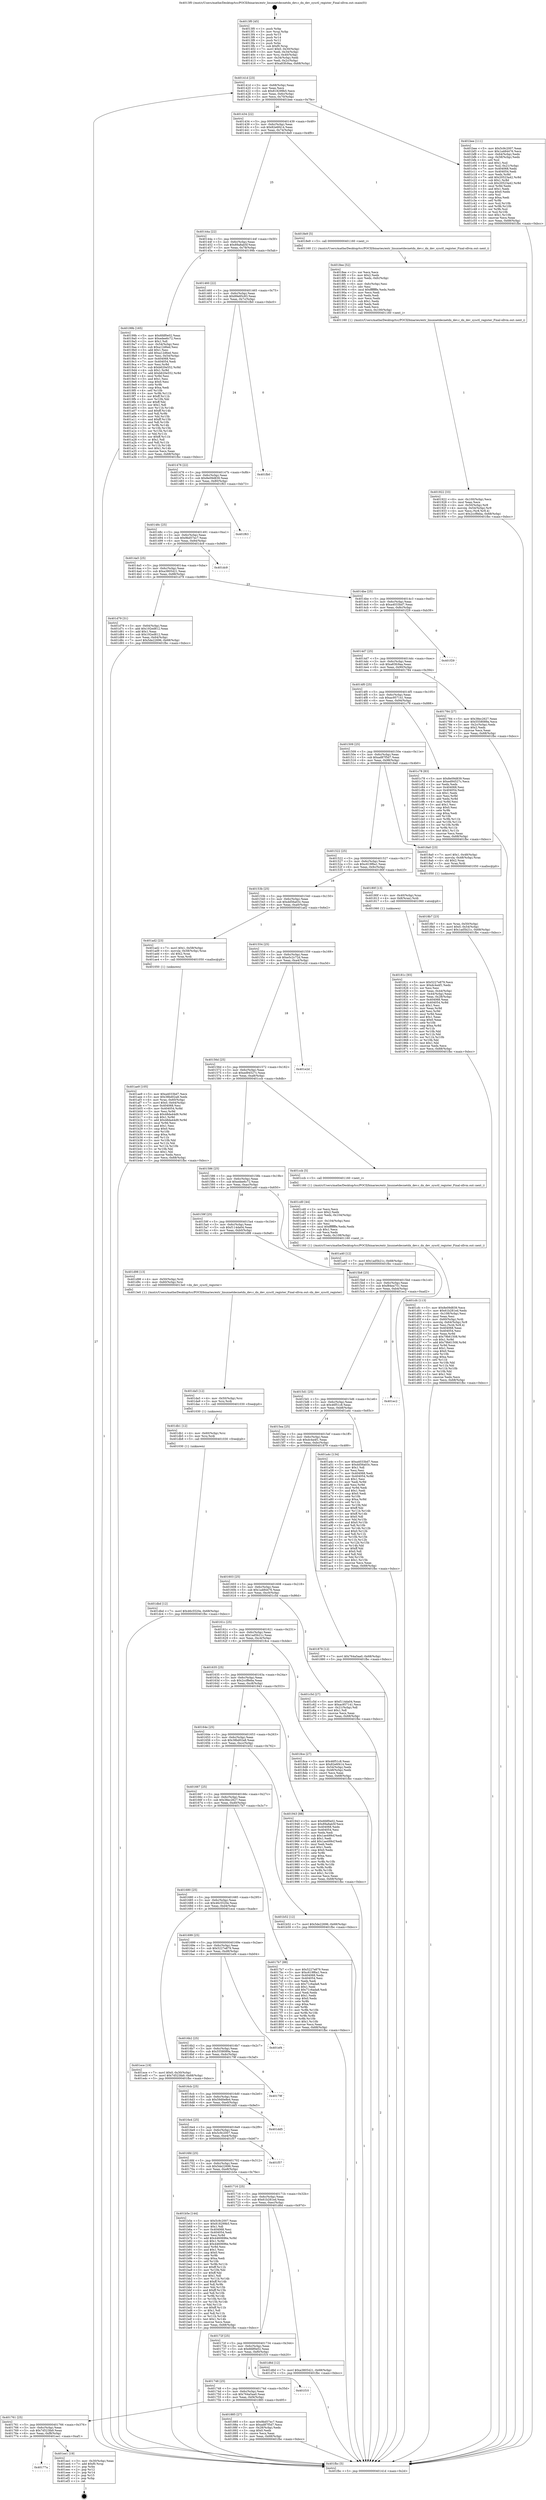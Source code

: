 digraph "0x4013f0" {
  label = "0x4013f0 (/mnt/c/Users/mathe/Desktop/tcc/POCII/binaries/extr_linuxnetdecnetdn_dev.c_dn_dev_sysctl_register_Final-ollvm.out::main(0))"
  labelloc = "t"
  node[shape=record]

  Entry [label="",width=0.3,height=0.3,shape=circle,fillcolor=black,style=filled]
  "0x40141d" [label="{
     0x40141d [23]\l
     | [instrs]\l
     &nbsp;&nbsp;0x40141d \<+3\>: mov -0x68(%rbp),%eax\l
     &nbsp;&nbsp;0x401420 \<+2\>: mov %eax,%ecx\l
     &nbsp;&nbsp;0x401422 \<+6\>: sub $0x818299b5,%ecx\l
     &nbsp;&nbsp;0x401428 \<+3\>: mov %eax,-0x6c(%rbp)\l
     &nbsp;&nbsp;0x40142b \<+3\>: mov %ecx,-0x70(%rbp)\l
     &nbsp;&nbsp;0x40142e \<+6\>: je 0000000000401bee \<main+0x7fe\>\l
  }"]
  "0x401bee" [label="{
     0x401bee [111]\l
     | [instrs]\l
     &nbsp;&nbsp;0x401bee \<+5\>: mov $0x5c9c2007,%eax\l
     &nbsp;&nbsp;0x401bf3 \<+5\>: mov $0x1a484476,%ecx\l
     &nbsp;&nbsp;0x401bf8 \<+3\>: mov -0x64(%rbp),%edx\l
     &nbsp;&nbsp;0x401bfb \<+3\>: cmp -0x58(%rbp),%edx\l
     &nbsp;&nbsp;0x401bfe \<+4\>: setl %sil\l
     &nbsp;&nbsp;0x401c02 \<+4\>: and $0x1,%sil\l
     &nbsp;&nbsp;0x401c06 \<+4\>: mov %sil,-0x21(%rbp)\l
     &nbsp;&nbsp;0x401c0a \<+7\>: mov 0x404068,%edx\l
     &nbsp;&nbsp;0x401c11 \<+7\>: mov 0x404054,%edi\l
     &nbsp;&nbsp;0x401c18 \<+3\>: mov %edx,%r8d\l
     &nbsp;&nbsp;0x401c1b \<+7\>: add $0x20523a42,%r8d\l
     &nbsp;&nbsp;0x401c22 \<+4\>: sub $0x1,%r8d\l
     &nbsp;&nbsp;0x401c26 \<+7\>: sub $0x20523a42,%r8d\l
     &nbsp;&nbsp;0x401c2d \<+4\>: imul %r8d,%edx\l
     &nbsp;&nbsp;0x401c31 \<+3\>: and $0x1,%edx\l
     &nbsp;&nbsp;0x401c34 \<+3\>: cmp $0x0,%edx\l
     &nbsp;&nbsp;0x401c37 \<+4\>: sete %sil\l
     &nbsp;&nbsp;0x401c3b \<+3\>: cmp $0xa,%edi\l
     &nbsp;&nbsp;0x401c3e \<+4\>: setl %r9b\l
     &nbsp;&nbsp;0x401c42 \<+3\>: mov %sil,%r10b\l
     &nbsp;&nbsp;0x401c45 \<+3\>: and %r9b,%r10b\l
     &nbsp;&nbsp;0x401c48 \<+3\>: xor %r9b,%sil\l
     &nbsp;&nbsp;0x401c4b \<+3\>: or %sil,%r10b\l
     &nbsp;&nbsp;0x401c4e \<+4\>: test $0x1,%r10b\l
     &nbsp;&nbsp;0x401c52 \<+3\>: cmovne %ecx,%eax\l
     &nbsp;&nbsp;0x401c55 \<+3\>: mov %eax,-0x68(%rbp)\l
     &nbsp;&nbsp;0x401c58 \<+5\>: jmp 0000000000401fbc \<main+0xbcc\>\l
  }"]
  "0x401434" [label="{
     0x401434 [22]\l
     | [instrs]\l
     &nbsp;&nbsp;0x401434 \<+5\>: jmp 0000000000401439 \<main+0x49\>\l
     &nbsp;&nbsp;0x401439 \<+3\>: mov -0x6c(%rbp),%eax\l
     &nbsp;&nbsp;0x40143c \<+5\>: sub $0x82e6f414,%eax\l
     &nbsp;&nbsp;0x401441 \<+3\>: mov %eax,-0x74(%rbp)\l
     &nbsp;&nbsp;0x401444 \<+6\>: je 00000000004018e9 \<main+0x4f9\>\l
  }"]
  Exit [label="",width=0.3,height=0.3,shape=circle,fillcolor=black,style=filled,peripheries=2]
  "0x4018e9" [label="{
     0x4018e9 [5]\l
     | [instrs]\l
     &nbsp;&nbsp;0x4018e9 \<+5\>: call 0000000000401160 \<next_i\>\l
     | [calls]\l
     &nbsp;&nbsp;0x401160 \{1\} (/mnt/c/Users/mathe/Desktop/tcc/POCII/binaries/extr_linuxnetdecnetdn_dev.c_dn_dev_sysctl_register_Final-ollvm.out::next_i)\l
  }"]
  "0x40144a" [label="{
     0x40144a [22]\l
     | [instrs]\l
     &nbsp;&nbsp;0x40144a \<+5\>: jmp 000000000040144f \<main+0x5f\>\l
     &nbsp;&nbsp;0x40144f \<+3\>: mov -0x6c(%rbp),%eax\l
     &nbsp;&nbsp;0x401452 \<+5\>: sub $0x89a8ab5f,%eax\l
     &nbsp;&nbsp;0x401457 \<+3\>: mov %eax,-0x78(%rbp)\l
     &nbsp;&nbsp;0x40145a \<+6\>: je 000000000040199b \<main+0x5ab\>\l
  }"]
  "0x40177a" [label="{
     0x40177a\l
  }", style=dashed]
  "0x40199b" [label="{
     0x40199b [165]\l
     | [instrs]\l
     &nbsp;&nbsp;0x40199b \<+5\>: mov $0x6fdf0e02,%eax\l
     &nbsp;&nbsp;0x4019a0 \<+5\>: mov $0xedee6c72,%ecx\l
     &nbsp;&nbsp;0x4019a5 \<+2\>: mov $0x1,%dl\l
     &nbsp;&nbsp;0x4019a7 \<+3\>: mov -0x54(%rbp),%esi\l
     &nbsp;&nbsp;0x4019aa \<+6\>: sub $0xa12d6ed,%esi\l
     &nbsp;&nbsp;0x4019b0 \<+3\>: add $0x1,%esi\l
     &nbsp;&nbsp;0x4019b3 \<+6\>: add $0xa12d6ed,%esi\l
     &nbsp;&nbsp;0x4019b9 \<+3\>: mov %esi,-0x54(%rbp)\l
     &nbsp;&nbsp;0x4019bc \<+7\>: mov 0x404068,%esi\l
     &nbsp;&nbsp;0x4019c3 \<+7\>: mov 0x404054,%edi\l
     &nbsp;&nbsp;0x4019ca \<+3\>: mov %esi,%r8d\l
     &nbsp;&nbsp;0x4019cd \<+7\>: sub $0xb620e552,%r8d\l
     &nbsp;&nbsp;0x4019d4 \<+4\>: sub $0x1,%r8d\l
     &nbsp;&nbsp;0x4019d8 \<+7\>: add $0xb620e552,%r8d\l
     &nbsp;&nbsp;0x4019df \<+4\>: imul %r8d,%esi\l
     &nbsp;&nbsp;0x4019e3 \<+3\>: and $0x1,%esi\l
     &nbsp;&nbsp;0x4019e6 \<+3\>: cmp $0x0,%esi\l
     &nbsp;&nbsp;0x4019e9 \<+4\>: sete %r9b\l
     &nbsp;&nbsp;0x4019ed \<+3\>: cmp $0xa,%edi\l
     &nbsp;&nbsp;0x4019f0 \<+4\>: setl %r10b\l
     &nbsp;&nbsp;0x4019f4 \<+3\>: mov %r9b,%r11b\l
     &nbsp;&nbsp;0x4019f7 \<+4\>: xor $0xff,%r11b\l
     &nbsp;&nbsp;0x4019fb \<+3\>: mov %r10b,%bl\l
     &nbsp;&nbsp;0x4019fe \<+3\>: xor $0xff,%bl\l
     &nbsp;&nbsp;0x401a01 \<+3\>: xor $0x1,%dl\l
     &nbsp;&nbsp;0x401a04 \<+3\>: mov %r11b,%r14b\l
     &nbsp;&nbsp;0x401a07 \<+4\>: and $0xff,%r14b\l
     &nbsp;&nbsp;0x401a0b \<+3\>: and %dl,%r9b\l
     &nbsp;&nbsp;0x401a0e \<+3\>: mov %bl,%r15b\l
     &nbsp;&nbsp;0x401a11 \<+4\>: and $0xff,%r15b\l
     &nbsp;&nbsp;0x401a15 \<+3\>: and %dl,%r10b\l
     &nbsp;&nbsp;0x401a18 \<+3\>: or %r9b,%r14b\l
     &nbsp;&nbsp;0x401a1b \<+3\>: or %r10b,%r15b\l
     &nbsp;&nbsp;0x401a1e \<+3\>: xor %r15b,%r14b\l
     &nbsp;&nbsp;0x401a21 \<+3\>: or %bl,%r11b\l
     &nbsp;&nbsp;0x401a24 \<+4\>: xor $0xff,%r11b\l
     &nbsp;&nbsp;0x401a28 \<+3\>: or $0x1,%dl\l
     &nbsp;&nbsp;0x401a2b \<+3\>: and %dl,%r11b\l
     &nbsp;&nbsp;0x401a2e \<+3\>: or %r11b,%r14b\l
     &nbsp;&nbsp;0x401a31 \<+4\>: test $0x1,%r14b\l
     &nbsp;&nbsp;0x401a35 \<+3\>: cmovne %ecx,%eax\l
     &nbsp;&nbsp;0x401a38 \<+3\>: mov %eax,-0x68(%rbp)\l
     &nbsp;&nbsp;0x401a3b \<+5\>: jmp 0000000000401fbc \<main+0xbcc\>\l
  }"]
  "0x401460" [label="{
     0x401460 [22]\l
     | [instrs]\l
     &nbsp;&nbsp;0x401460 \<+5\>: jmp 0000000000401465 \<main+0x75\>\l
     &nbsp;&nbsp;0x401465 \<+3\>: mov -0x6c(%rbp),%eax\l
     &nbsp;&nbsp;0x401468 \<+5\>: sub $0x89e85c83,%eax\l
     &nbsp;&nbsp;0x40146d \<+3\>: mov %eax,-0x7c(%rbp)\l
     &nbsp;&nbsp;0x401470 \<+6\>: je 0000000000401fb0 \<main+0xbc0\>\l
  }"]
  "0x401ee1" [label="{
     0x401ee1 [19]\l
     | [instrs]\l
     &nbsp;&nbsp;0x401ee1 \<+3\>: mov -0x30(%rbp),%eax\l
     &nbsp;&nbsp;0x401ee4 \<+7\>: add $0xf0,%rsp\l
     &nbsp;&nbsp;0x401eeb \<+1\>: pop %rbx\l
     &nbsp;&nbsp;0x401eec \<+2\>: pop %r12\l
     &nbsp;&nbsp;0x401eee \<+2\>: pop %r14\l
     &nbsp;&nbsp;0x401ef0 \<+2\>: pop %r15\l
     &nbsp;&nbsp;0x401ef2 \<+1\>: pop %rbp\l
     &nbsp;&nbsp;0x401ef3 \<+1\>: ret\l
  }"]
  "0x401fb0" [label="{
     0x401fb0\l
  }", style=dashed]
  "0x401476" [label="{
     0x401476 [22]\l
     | [instrs]\l
     &nbsp;&nbsp;0x401476 \<+5\>: jmp 000000000040147b \<main+0x8b\>\l
     &nbsp;&nbsp;0x40147b \<+3\>: mov -0x6c(%rbp),%eax\l
     &nbsp;&nbsp;0x40147e \<+5\>: sub $0x8e09d839,%eax\l
     &nbsp;&nbsp;0x401483 \<+3\>: mov %eax,-0x80(%rbp)\l
     &nbsp;&nbsp;0x401486 \<+6\>: je 0000000000401f63 \<main+0xb73\>\l
  }"]
  "0x401dbd" [label="{
     0x401dbd [12]\l
     | [instrs]\l
     &nbsp;&nbsp;0x401dbd \<+7\>: movl $0x46c5520e,-0x68(%rbp)\l
     &nbsp;&nbsp;0x401dc4 \<+5\>: jmp 0000000000401fbc \<main+0xbcc\>\l
  }"]
  "0x401f63" [label="{
     0x401f63\l
  }", style=dashed]
  "0x40148c" [label="{
     0x40148c [25]\l
     | [instrs]\l
     &nbsp;&nbsp;0x40148c \<+5\>: jmp 0000000000401491 \<main+0xa1\>\l
     &nbsp;&nbsp;0x401491 \<+3\>: mov -0x6c(%rbp),%eax\l
     &nbsp;&nbsp;0x401494 \<+5\>: sub $0x9bd57ec7,%eax\l
     &nbsp;&nbsp;0x401499 \<+6\>: mov %eax,-0x84(%rbp)\l
     &nbsp;&nbsp;0x40149f \<+6\>: je 0000000000401dc9 \<main+0x9d9\>\l
  }"]
  "0x401db1" [label="{
     0x401db1 [12]\l
     | [instrs]\l
     &nbsp;&nbsp;0x401db1 \<+4\>: mov -0x60(%rbp),%rsi\l
     &nbsp;&nbsp;0x401db5 \<+3\>: mov %rsi,%rdi\l
     &nbsp;&nbsp;0x401db8 \<+5\>: call 0000000000401030 \<free@plt\>\l
     | [calls]\l
     &nbsp;&nbsp;0x401030 \{1\} (unknown)\l
  }"]
  "0x401dc9" [label="{
     0x401dc9\l
  }", style=dashed]
  "0x4014a5" [label="{
     0x4014a5 [25]\l
     | [instrs]\l
     &nbsp;&nbsp;0x4014a5 \<+5\>: jmp 00000000004014aa \<main+0xba\>\l
     &nbsp;&nbsp;0x4014aa \<+3\>: mov -0x6c(%rbp),%eax\l
     &nbsp;&nbsp;0x4014ad \<+5\>: sub $0xa3805421,%eax\l
     &nbsp;&nbsp;0x4014b2 \<+6\>: mov %eax,-0x88(%rbp)\l
     &nbsp;&nbsp;0x4014b8 \<+6\>: je 0000000000401d79 \<main+0x989\>\l
  }"]
  "0x401da5" [label="{
     0x401da5 [12]\l
     | [instrs]\l
     &nbsp;&nbsp;0x401da5 \<+4\>: mov -0x50(%rbp),%rsi\l
     &nbsp;&nbsp;0x401da9 \<+3\>: mov %rsi,%rdi\l
     &nbsp;&nbsp;0x401dac \<+5\>: call 0000000000401030 \<free@plt\>\l
     | [calls]\l
     &nbsp;&nbsp;0x401030 \{1\} (unknown)\l
  }"]
  "0x401d79" [label="{
     0x401d79 [31]\l
     | [instrs]\l
     &nbsp;&nbsp;0x401d79 \<+3\>: mov -0x64(%rbp),%eax\l
     &nbsp;&nbsp;0x401d7c \<+5\>: add $0x192ed812,%eax\l
     &nbsp;&nbsp;0x401d81 \<+3\>: add $0x1,%eax\l
     &nbsp;&nbsp;0x401d84 \<+5\>: sub $0x192ed812,%eax\l
     &nbsp;&nbsp;0x401d89 \<+3\>: mov %eax,-0x64(%rbp)\l
     &nbsp;&nbsp;0x401d8c \<+7\>: movl $0x5de22696,-0x68(%rbp)\l
     &nbsp;&nbsp;0x401d93 \<+5\>: jmp 0000000000401fbc \<main+0xbcc\>\l
  }"]
  "0x4014be" [label="{
     0x4014be [25]\l
     | [instrs]\l
     &nbsp;&nbsp;0x4014be \<+5\>: jmp 00000000004014c3 \<main+0xd3\>\l
     &nbsp;&nbsp;0x4014c3 \<+3\>: mov -0x6c(%rbp),%eax\l
     &nbsp;&nbsp;0x4014c6 \<+5\>: sub $0xa4033bd7,%eax\l
     &nbsp;&nbsp;0x4014cb \<+6\>: mov %eax,-0x8c(%rbp)\l
     &nbsp;&nbsp;0x4014d1 \<+6\>: je 0000000000401f29 \<main+0xb39\>\l
  }"]
  "0x401cfc" [label="{
     0x401cfc [113]\l
     | [instrs]\l
     &nbsp;&nbsp;0x401cfc \<+5\>: mov $0x8e09d839,%ecx\l
     &nbsp;&nbsp;0x401d01 \<+5\>: mov $0x61b281ed,%edx\l
     &nbsp;&nbsp;0x401d06 \<+6\>: mov -0x108(%rbp),%esi\l
     &nbsp;&nbsp;0x401d0c \<+3\>: imul %eax,%esi\l
     &nbsp;&nbsp;0x401d0f \<+4\>: mov -0x60(%rbp),%rdi\l
     &nbsp;&nbsp;0x401d13 \<+4\>: movslq -0x64(%rbp),%r8\l
     &nbsp;&nbsp;0x401d17 \<+4\>: mov %esi,(%rdi,%r8,4)\l
     &nbsp;&nbsp;0x401d1b \<+7\>: mov 0x404068,%eax\l
     &nbsp;&nbsp;0x401d22 \<+7\>: mov 0x404054,%esi\l
     &nbsp;&nbsp;0x401d29 \<+3\>: mov %eax,%r9d\l
     &nbsp;&nbsp;0x401d2c \<+7\>: sub $0x79b61508,%r9d\l
     &nbsp;&nbsp;0x401d33 \<+4\>: sub $0x1,%r9d\l
     &nbsp;&nbsp;0x401d37 \<+7\>: add $0x79b61508,%r9d\l
     &nbsp;&nbsp;0x401d3e \<+4\>: imul %r9d,%eax\l
     &nbsp;&nbsp;0x401d42 \<+3\>: and $0x1,%eax\l
     &nbsp;&nbsp;0x401d45 \<+3\>: cmp $0x0,%eax\l
     &nbsp;&nbsp;0x401d48 \<+4\>: sete %r10b\l
     &nbsp;&nbsp;0x401d4c \<+3\>: cmp $0xa,%esi\l
     &nbsp;&nbsp;0x401d4f \<+4\>: setl %r11b\l
     &nbsp;&nbsp;0x401d53 \<+3\>: mov %r10b,%bl\l
     &nbsp;&nbsp;0x401d56 \<+3\>: and %r11b,%bl\l
     &nbsp;&nbsp;0x401d59 \<+3\>: xor %r11b,%r10b\l
     &nbsp;&nbsp;0x401d5c \<+3\>: or %r10b,%bl\l
     &nbsp;&nbsp;0x401d5f \<+3\>: test $0x1,%bl\l
     &nbsp;&nbsp;0x401d62 \<+3\>: cmovne %edx,%ecx\l
     &nbsp;&nbsp;0x401d65 \<+3\>: mov %ecx,-0x68(%rbp)\l
     &nbsp;&nbsp;0x401d68 \<+5\>: jmp 0000000000401fbc \<main+0xbcc\>\l
  }"]
  "0x401f29" [label="{
     0x401f29\l
  }", style=dashed]
  "0x4014d7" [label="{
     0x4014d7 [25]\l
     | [instrs]\l
     &nbsp;&nbsp;0x4014d7 \<+5\>: jmp 00000000004014dc \<main+0xec\>\l
     &nbsp;&nbsp;0x4014dc \<+3\>: mov -0x6c(%rbp),%eax\l
     &nbsp;&nbsp;0x4014df \<+5\>: sub $0xa83fc9aa,%eax\l
     &nbsp;&nbsp;0x4014e4 \<+6\>: mov %eax,-0x90(%rbp)\l
     &nbsp;&nbsp;0x4014ea \<+6\>: je 0000000000401784 \<main+0x394\>\l
  }"]
  "0x401cd0" [label="{
     0x401cd0 [44]\l
     | [instrs]\l
     &nbsp;&nbsp;0x401cd0 \<+2\>: xor %ecx,%ecx\l
     &nbsp;&nbsp;0x401cd2 \<+5\>: mov $0x2,%edx\l
     &nbsp;&nbsp;0x401cd7 \<+6\>: mov %edx,-0x104(%rbp)\l
     &nbsp;&nbsp;0x401cdd \<+1\>: cltd\l
     &nbsp;&nbsp;0x401cde \<+6\>: mov -0x104(%rbp),%esi\l
     &nbsp;&nbsp;0x401ce4 \<+2\>: idiv %esi\l
     &nbsp;&nbsp;0x401ce6 \<+6\>: imul $0xfffffffe,%edx,%edx\l
     &nbsp;&nbsp;0x401cec \<+3\>: sub $0x1,%ecx\l
     &nbsp;&nbsp;0x401cef \<+2\>: sub %ecx,%edx\l
     &nbsp;&nbsp;0x401cf1 \<+6\>: mov %edx,-0x108(%rbp)\l
     &nbsp;&nbsp;0x401cf7 \<+5\>: call 0000000000401160 \<next_i\>\l
     | [calls]\l
     &nbsp;&nbsp;0x401160 \{1\} (/mnt/c/Users/mathe/Desktop/tcc/POCII/binaries/extr_linuxnetdecnetdn_dev.c_dn_dev_sysctl_register_Final-ollvm.out::next_i)\l
  }"]
  "0x401784" [label="{
     0x401784 [27]\l
     | [instrs]\l
     &nbsp;&nbsp;0x401784 \<+5\>: mov $0x38ec2627,%eax\l
     &nbsp;&nbsp;0x401789 \<+5\>: mov $0x5558089a,%ecx\l
     &nbsp;&nbsp;0x40178e \<+3\>: mov -0x2c(%rbp),%edx\l
     &nbsp;&nbsp;0x401791 \<+3\>: cmp $0x2,%edx\l
     &nbsp;&nbsp;0x401794 \<+3\>: cmovne %ecx,%eax\l
     &nbsp;&nbsp;0x401797 \<+3\>: mov %eax,-0x68(%rbp)\l
     &nbsp;&nbsp;0x40179a \<+5\>: jmp 0000000000401fbc \<main+0xbcc\>\l
  }"]
  "0x4014f0" [label="{
     0x4014f0 [25]\l
     | [instrs]\l
     &nbsp;&nbsp;0x4014f0 \<+5\>: jmp 00000000004014f5 \<main+0x105\>\l
     &nbsp;&nbsp;0x4014f5 \<+3\>: mov -0x6c(%rbp),%eax\l
     &nbsp;&nbsp;0x4014f8 \<+5\>: sub $0xac957141,%eax\l
     &nbsp;&nbsp;0x4014fd \<+6\>: mov %eax,-0x94(%rbp)\l
     &nbsp;&nbsp;0x401503 \<+6\>: je 0000000000401c78 \<main+0x888\>\l
  }"]
  "0x401fbc" [label="{
     0x401fbc [5]\l
     | [instrs]\l
     &nbsp;&nbsp;0x401fbc \<+5\>: jmp 000000000040141d \<main+0x2d\>\l
  }"]
  "0x4013f0" [label="{
     0x4013f0 [45]\l
     | [instrs]\l
     &nbsp;&nbsp;0x4013f0 \<+1\>: push %rbp\l
     &nbsp;&nbsp;0x4013f1 \<+3\>: mov %rsp,%rbp\l
     &nbsp;&nbsp;0x4013f4 \<+2\>: push %r15\l
     &nbsp;&nbsp;0x4013f6 \<+2\>: push %r14\l
     &nbsp;&nbsp;0x4013f8 \<+2\>: push %r12\l
     &nbsp;&nbsp;0x4013fa \<+1\>: push %rbx\l
     &nbsp;&nbsp;0x4013fb \<+7\>: sub $0xf0,%rsp\l
     &nbsp;&nbsp;0x401402 \<+7\>: movl $0x0,-0x30(%rbp)\l
     &nbsp;&nbsp;0x401409 \<+3\>: mov %edi,-0x34(%rbp)\l
     &nbsp;&nbsp;0x40140c \<+4\>: mov %rsi,-0x40(%rbp)\l
     &nbsp;&nbsp;0x401410 \<+3\>: mov -0x34(%rbp),%edi\l
     &nbsp;&nbsp;0x401413 \<+3\>: mov %edi,-0x2c(%rbp)\l
     &nbsp;&nbsp;0x401416 \<+7\>: movl $0xa83fc9aa,-0x68(%rbp)\l
  }"]
  "0x401ae9" [label="{
     0x401ae9 [105]\l
     | [instrs]\l
     &nbsp;&nbsp;0x401ae9 \<+5\>: mov $0xa4033bd7,%ecx\l
     &nbsp;&nbsp;0x401aee \<+5\>: mov $0x38bd02a8,%edx\l
     &nbsp;&nbsp;0x401af3 \<+4\>: mov %rax,-0x60(%rbp)\l
     &nbsp;&nbsp;0x401af7 \<+7\>: movl $0x0,-0x64(%rbp)\l
     &nbsp;&nbsp;0x401afe \<+7\>: mov 0x404068,%esi\l
     &nbsp;&nbsp;0x401b05 \<+8\>: mov 0x404054,%r8d\l
     &nbsp;&nbsp;0x401b0d \<+3\>: mov %esi,%r9d\l
     &nbsp;&nbsp;0x401b10 \<+7\>: sub $0x48da44d9,%r9d\l
     &nbsp;&nbsp;0x401b17 \<+4\>: sub $0x1,%r9d\l
     &nbsp;&nbsp;0x401b1b \<+7\>: add $0x48da44d9,%r9d\l
     &nbsp;&nbsp;0x401b22 \<+4\>: imul %r9d,%esi\l
     &nbsp;&nbsp;0x401b26 \<+3\>: and $0x1,%esi\l
     &nbsp;&nbsp;0x401b29 \<+3\>: cmp $0x0,%esi\l
     &nbsp;&nbsp;0x401b2c \<+4\>: sete %r10b\l
     &nbsp;&nbsp;0x401b30 \<+4\>: cmp $0xa,%r8d\l
     &nbsp;&nbsp;0x401b34 \<+4\>: setl %r11b\l
     &nbsp;&nbsp;0x401b38 \<+3\>: mov %r10b,%bl\l
     &nbsp;&nbsp;0x401b3b \<+3\>: and %r11b,%bl\l
     &nbsp;&nbsp;0x401b3e \<+3\>: xor %r11b,%r10b\l
     &nbsp;&nbsp;0x401b41 \<+3\>: or %r10b,%bl\l
     &nbsp;&nbsp;0x401b44 \<+3\>: test $0x1,%bl\l
     &nbsp;&nbsp;0x401b47 \<+3\>: cmovne %edx,%ecx\l
     &nbsp;&nbsp;0x401b4a \<+3\>: mov %ecx,-0x68(%rbp)\l
     &nbsp;&nbsp;0x401b4d \<+5\>: jmp 0000000000401fbc \<main+0xbcc\>\l
  }"]
  "0x401c78" [label="{
     0x401c78 [83]\l
     | [instrs]\l
     &nbsp;&nbsp;0x401c78 \<+5\>: mov $0x8e09d839,%eax\l
     &nbsp;&nbsp;0x401c7d \<+5\>: mov $0xed94527c,%ecx\l
     &nbsp;&nbsp;0x401c82 \<+2\>: xor %edx,%edx\l
     &nbsp;&nbsp;0x401c84 \<+7\>: mov 0x404068,%esi\l
     &nbsp;&nbsp;0x401c8b \<+7\>: mov 0x404054,%edi\l
     &nbsp;&nbsp;0x401c92 \<+3\>: sub $0x1,%edx\l
     &nbsp;&nbsp;0x401c95 \<+3\>: mov %esi,%r8d\l
     &nbsp;&nbsp;0x401c98 \<+3\>: add %edx,%r8d\l
     &nbsp;&nbsp;0x401c9b \<+4\>: imul %r8d,%esi\l
     &nbsp;&nbsp;0x401c9f \<+3\>: and $0x1,%esi\l
     &nbsp;&nbsp;0x401ca2 \<+3\>: cmp $0x0,%esi\l
     &nbsp;&nbsp;0x401ca5 \<+4\>: sete %r9b\l
     &nbsp;&nbsp;0x401ca9 \<+3\>: cmp $0xa,%edi\l
     &nbsp;&nbsp;0x401cac \<+4\>: setl %r10b\l
     &nbsp;&nbsp;0x401cb0 \<+3\>: mov %r9b,%r11b\l
     &nbsp;&nbsp;0x401cb3 \<+3\>: and %r10b,%r11b\l
     &nbsp;&nbsp;0x401cb6 \<+3\>: xor %r10b,%r9b\l
     &nbsp;&nbsp;0x401cb9 \<+3\>: or %r9b,%r11b\l
     &nbsp;&nbsp;0x401cbc \<+4\>: test $0x1,%r11b\l
     &nbsp;&nbsp;0x401cc0 \<+3\>: cmovne %ecx,%eax\l
     &nbsp;&nbsp;0x401cc3 \<+3\>: mov %eax,-0x68(%rbp)\l
     &nbsp;&nbsp;0x401cc6 \<+5\>: jmp 0000000000401fbc \<main+0xbcc\>\l
  }"]
  "0x401509" [label="{
     0x401509 [25]\l
     | [instrs]\l
     &nbsp;&nbsp;0x401509 \<+5\>: jmp 000000000040150e \<main+0x11e\>\l
     &nbsp;&nbsp;0x40150e \<+3\>: mov -0x6c(%rbp),%eax\l
     &nbsp;&nbsp;0x401511 \<+5\>: sub $0xad87f5d7,%eax\l
     &nbsp;&nbsp;0x401516 \<+6\>: mov %eax,-0x98(%rbp)\l
     &nbsp;&nbsp;0x40151c \<+6\>: je 00000000004018a0 \<main+0x4b0\>\l
  }"]
  "0x401922" [label="{
     0x401922 [33]\l
     | [instrs]\l
     &nbsp;&nbsp;0x401922 \<+6\>: mov -0x100(%rbp),%ecx\l
     &nbsp;&nbsp;0x401928 \<+3\>: imul %eax,%ecx\l
     &nbsp;&nbsp;0x40192b \<+4\>: mov -0x50(%rbp),%r8\l
     &nbsp;&nbsp;0x40192f \<+4\>: movslq -0x54(%rbp),%r9\l
     &nbsp;&nbsp;0x401933 \<+4\>: mov %ecx,(%r8,%r9,4)\l
     &nbsp;&nbsp;0x401937 \<+7\>: movl $0x2ccf8eba,-0x68(%rbp)\l
     &nbsp;&nbsp;0x40193e \<+5\>: jmp 0000000000401fbc \<main+0xbcc\>\l
  }"]
  "0x4018a0" [label="{
     0x4018a0 [23]\l
     | [instrs]\l
     &nbsp;&nbsp;0x4018a0 \<+7\>: movl $0x1,-0x48(%rbp)\l
     &nbsp;&nbsp;0x4018a7 \<+4\>: movslq -0x48(%rbp),%rax\l
     &nbsp;&nbsp;0x4018ab \<+4\>: shl $0x2,%rax\l
     &nbsp;&nbsp;0x4018af \<+3\>: mov %rax,%rdi\l
     &nbsp;&nbsp;0x4018b2 \<+5\>: call 0000000000401050 \<malloc@plt\>\l
     | [calls]\l
     &nbsp;&nbsp;0x401050 \{1\} (unknown)\l
  }"]
  "0x401522" [label="{
     0x401522 [25]\l
     | [instrs]\l
     &nbsp;&nbsp;0x401522 \<+5\>: jmp 0000000000401527 \<main+0x137\>\l
     &nbsp;&nbsp;0x401527 \<+3\>: mov -0x6c(%rbp),%eax\l
     &nbsp;&nbsp;0x40152a \<+5\>: sub $0xc619f6a1,%eax\l
     &nbsp;&nbsp;0x40152f \<+6\>: mov %eax,-0x9c(%rbp)\l
     &nbsp;&nbsp;0x401535 \<+6\>: je 000000000040180f \<main+0x41f\>\l
  }"]
  "0x4018ee" [label="{
     0x4018ee [52]\l
     | [instrs]\l
     &nbsp;&nbsp;0x4018ee \<+2\>: xor %ecx,%ecx\l
     &nbsp;&nbsp;0x4018f0 \<+5\>: mov $0x2,%edx\l
     &nbsp;&nbsp;0x4018f5 \<+6\>: mov %edx,-0xfc(%rbp)\l
     &nbsp;&nbsp;0x4018fb \<+1\>: cltd\l
     &nbsp;&nbsp;0x4018fc \<+6\>: mov -0xfc(%rbp),%esi\l
     &nbsp;&nbsp;0x401902 \<+2\>: idiv %esi\l
     &nbsp;&nbsp;0x401904 \<+6\>: imul $0xfffffffe,%edx,%edx\l
     &nbsp;&nbsp;0x40190a \<+2\>: mov %ecx,%edi\l
     &nbsp;&nbsp;0x40190c \<+2\>: sub %edx,%edi\l
     &nbsp;&nbsp;0x40190e \<+2\>: mov %ecx,%edx\l
     &nbsp;&nbsp;0x401910 \<+3\>: sub $0x1,%edx\l
     &nbsp;&nbsp;0x401913 \<+2\>: add %edx,%edi\l
     &nbsp;&nbsp;0x401915 \<+2\>: sub %edi,%ecx\l
     &nbsp;&nbsp;0x401917 \<+6\>: mov %ecx,-0x100(%rbp)\l
     &nbsp;&nbsp;0x40191d \<+5\>: call 0000000000401160 \<next_i\>\l
     | [calls]\l
     &nbsp;&nbsp;0x401160 \{1\} (/mnt/c/Users/mathe/Desktop/tcc/POCII/binaries/extr_linuxnetdecnetdn_dev.c_dn_dev_sysctl_register_Final-ollvm.out::next_i)\l
  }"]
  "0x40180f" [label="{
     0x40180f [13]\l
     | [instrs]\l
     &nbsp;&nbsp;0x40180f \<+4\>: mov -0x40(%rbp),%rax\l
     &nbsp;&nbsp;0x401813 \<+4\>: mov 0x8(%rax),%rdi\l
     &nbsp;&nbsp;0x401817 \<+5\>: call 0000000000401060 \<atoi@plt\>\l
     | [calls]\l
     &nbsp;&nbsp;0x401060 \{1\} (unknown)\l
  }"]
  "0x40153b" [label="{
     0x40153b [25]\l
     | [instrs]\l
     &nbsp;&nbsp;0x40153b \<+5\>: jmp 0000000000401540 \<main+0x150\>\l
     &nbsp;&nbsp;0x401540 \<+3\>: mov -0x6c(%rbp),%eax\l
     &nbsp;&nbsp;0x401543 \<+5\>: sub $0xdd56a03c,%eax\l
     &nbsp;&nbsp;0x401548 \<+6\>: mov %eax,-0xa0(%rbp)\l
     &nbsp;&nbsp;0x40154e \<+6\>: je 0000000000401ad2 \<main+0x6e2\>\l
  }"]
  "0x4018b7" [label="{
     0x4018b7 [23]\l
     | [instrs]\l
     &nbsp;&nbsp;0x4018b7 \<+4\>: mov %rax,-0x50(%rbp)\l
     &nbsp;&nbsp;0x4018bb \<+7\>: movl $0x0,-0x54(%rbp)\l
     &nbsp;&nbsp;0x4018c2 \<+7\>: movl $0x1ad5b21c,-0x68(%rbp)\l
     &nbsp;&nbsp;0x4018c9 \<+5\>: jmp 0000000000401fbc \<main+0xbcc\>\l
  }"]
  "0x401ad2" [label="{
     0x401ad2 [23]\l
     | [instrs]\l
     &nbsp;&nbsp;0x401ad2 \<+7\>: movl $0x1,-0x58(%rbp)\l
     &nbsp;&nbsp;0x401ad9 \<+4\>: movslq -0x58(%rbp),%rax\l
     &nbsp;&nbsp;0x401add \<+4\>: shl $0x2,%rax\l
     &nbsp;&nbsp;0x401ae1 \<+3\>: mov %rax,%rdi\l
     &nbsp;&nbsp;0x401ae4 \<+5\>: call 0000000000401050 \<malloc@plt\>\l
     | [calls]\l
     &nbsp;&nbsp;0x401050 \{1\} (unknown)\l
  }"]
  "0x401554" [label="{
     0x401554 [25]\l
     | [instrs]\l
     &nbsp;&nbsp;0x401554 \<+5\>: jmp 0000000000401559 \<main+0x169\>\l
     &nbsp;&nbsp;0x401559 \<+3\>: mov -0x6c(%rbp),%eax\l
     &nbsp;&nbsp;0x40155c \<+5\>: sub $0xe5c2c72d,%eax\l
     &nbsp;&nbsp;0x401561 \<+6\>: mov %eax,-0xa4(%rbp)\l
     &nbsp;&nbsp;0x401567 \<+6\>: je 0000000000401e2d \<main+0xa3d\>\l
  }"]
  "0x401761" [label="{
     0x401761 [25]\l
     | [instrs]\l
     &nbsp;&nbsp;0x401761 \<+5\>: jmp 0000000000401766 \<main+0x376\>\l
     &nbsp;&nbsp;0x401766 \<+3\>: mov -0x6c(%rbp),%eax\l
     &nbsp;&nbsp;0x401769 \<+5\>: sub $0x7d523fa9,%eax\l
     &nbsp;&nbsp;0x40176e \<+6\>: mov %eax,-0xf8(%rbp)\l
     &nbsp;&nbsp;0x401774 \<+6\>: je 0000000000401ee1 \<main+0xaf1\>\l
  }"]
  "0x401e2d" [label="{
     0x401e2d\l
  }", style=dashed]
  "0x40156d" [label="{
     0x40156d [25]\l
     | [instrs]\l
     &nbsp;&nbsp;0x40156d \<+5\>: jmp 0000000000401572 \<main+0x182\>\l
     &nbsp;&nbsp;0x401572 \<+3\>: mov -0x6c(%rbp),%eax\l
     &nbsp;&nbsp;0x401575 \<+5\>: sub $0xed94527c,%eax\l
     &nbsp;&nbsp;0x40157a \<+6\>: mov %eax,-0xa8(%rbp)\l
     &nbsp;&nbsp;0x401580 \<+6\>: je 0000000000401ccb \<main+0x8db\>\l
  }"]
  "0x401885" [label="{
     0x401885 [27]\l
     | [instrs]\l
     &nbsp;&nbsp;0x401885 \<+5\>: mov $0x9bd57ec7,%eax\l
     &nbsp;&nbsp;0x40188a \<+5\>: mov $0xad87f5d7,%ecx\l
     &nbsp;&nbsp;0x40188f \<+3\>: mov -0x28(%rbp),%edx\l
     &nbsp;&nbsp;0x401892 \<+3\>: cmp $0x0,%edx\l
     &nbsp;&nbsp;0x401895 \<+3\>: cmove %ecx,%eax\l
     &nbsp;&nbsp;0x401898 \<+3\>: mov %eax,-0x68(%rbp)\l
     &nbsp;&nbsp;0x40189b \<+5\>: jmp 0000000000401fbc \<main+0xbcc\>\l
  }"]
  "0x401ccb" [label="{
     0x401ccb [5]\l
     | [instrs]\l
     &nbsp;&nbsp;0x401ccb \<+5\>: call 0000000000401160 \<next_i\>\l
     | [calls]\l
     &nbsp;&nbsp;0x401160 \{1\} (/mnt/c/Users/mathe/Desktop/tcc/POCII/binaries/extr_linuxnetdecnetdn_dev.c_dn_dev_sysctl_register_Final-ollvm.out::next_i)\l
  }"]
  "0x401586" [label="{
     0x401586 [25]\l
     | [instrs]\l
     &nbsp;&nbsp;0x401586 \<+5\>: jmp 000000000040158b \<main+0x19b\>\l
     &nbsp;&nbsp;0x40158b \<+3\>: mov -0x6c(%rbp),%eax\l
     &nbsp;&nbsp;0x40158e \<+5\>: sub $0xedee6c72,%eax\l
     &nbsp;&nbsp;0x401593 \<+6\>: mov %eax,-0xac(%rbp)\l
     &nbsp;&nbsp;0x401599 \<+6\>: je 0000000000401a40 \<main+0x650\>\l
  }"]
  "0x401748" [label="{
     0x401748 [25]\l
     | [instrs]\l
     &nbsp;&nbsp;0x401748 \<+5\>: jmp 000000000040174d \<main+0x35d\>\l
     &nbsp;&nbsp;0x40174d \<+3\>: mov -0x6c(%rbp),%eax\l
     &nbsp;&nbsp;0x401750 \<+5\>: sub $0x764a5aa0,%eax\l
     &nbsp;&nbsp;0x401755 \<+6\>: mov %eax,-0xf4(%rbp)\l
     &nbsp;&nbsp;0x40175b \<+6\>: je 0000000000401885 \<main+0x495\>\l
  }"]
  "0x401a40" [label="{
     0x401a40 [12]\l
     | [instrs]\l
     &nbsp;&nbsp;0x401a40 \<+7\>: movl $0x1ad5b21c,-0x68(%rbp)\l
     &nbsp;&nbsp;0x401a47 \<+5\>: jmp 0000000000401fbc \<main+0xbcc\>\l
  }"]
  "0x40159f" [label="{
     0x40159f [25]\l
     | [instrs]\l
     &nbsp;&nbsp;0x40159f \<+5\>: jmp 00000000004015a4 \<main+0x1b4\>\l
     &nbsp;&nbsp;0x4015a4 \<+3\>: mov -0x6c(%rbp),%eax\l
     &nbsp;&nbsp;0x4015a7 \<+5\>: sub $0xf114da04,%eax\l
     &nbsp;&nbsp;0x4015ac \<+6\>: mov %eax,-0xb0(%rbp)\l
     &nbsp;&nbsp;0x4015b2 \<+6\>: je 0000000000401d98 \<main+0x9a8\>\l
  }"]
  "0x401f10" [label="{
     0x401f10\l
  }", style=dashed]
  "0x401d98" [label="{
     0x401d98 [13]\l
     | [instrs]\l
     &nbsp;&nbsp;0x401d98 \<+4\>: mov -0x50(%rbp),%rdi\l
     &nbsp;&nbsp;0x401d9c \<+4\>: mov -0x60(%rbp),%rsi\l
     &nbsp;&nbsp;0x401da0 \<+5\>: call 00000000004013e0 \<dn_dev_sysctl_register\>\l
     | [calls]\l
     &nbsp;&nbsp;0x4013e0 \{1\} (/mnt/c/Users/mathe/Desktop/tcc/POCII/binaries/extr_linuxnetdecnetdn_dev.c_dn_dev_sysctl_register_Final-ollvm.out::dn_dev_sysctl_register)\l
  }"]
  "0x4015b8" [label="{
     0x4015b8 [25]\l
     | [instrs]\l
     &nbsp;&nbsp;0x4015b8 \<+5\>: jmp 00000000004015bd \<main+0x1cd\>\l
     &nbsp;&nbsp;0x4015bd \<+3\>: mov -0x6c(%rbp),%eax\l
     &nbsp;&nbsp;0x4015c0 \<+5\>: sub $0xf84ea751,%eax\l
     &nbsp;&nbsp;0x4015c5 \<+6\>: mov %eax,-0xb4(%rbp)\l
     &nbsp;&nbsp;0x4015cb \<+6\>: je 0000000000401ec2 \<main+0xad2\>\l
  }"]
  "0x40172f" [label="{
     0x40172f [25]\l
     | [instrs]\l
     &nbsp;&nbsp;0x40172f \<+5\>: jmp 0000000000401734 \<main+0x344\>\l
     &nbsp;&nbsp;0x401734 \<+3\>: mov -0x6c(%rbp),%eax\l
     &nbsp;&nbsp;0x401737 \<+5\>: sub $0x6fdf0e02,%eax\l
     &nbsp;&nbsp;0x40173c \<+6\>: mov %eax,-0xf0(%rbp)\l
     &nbsp;&nbsp;0x401742 \<+6\>: je 0000000000401f10 \<main+0xb20\>\l
  }"]
  "0x401ec2" [label="{
     0x401ec2\l
  }", style=dashed]
  "0x4015d1" [label="{
     0x4015d1 [25]\l
     | [instrs]\l
     &nbsp;&nbsp;0x4015d1 \<+5\>: jmp 00000000004015d6 \<main+0x1e6\>\l
     &nbsp;&nbsp;0x4015d6 \<+3\>: mov -0x6c(%rbp),%eax\l
     &nbsp;&nbsp;0x4015d9 \<+5\>: sub $0x46f51c8,%eax\l
     &nbsp;&nbsp;0x4015de \<+6\>: mov %eax,-0xb8(%rbp)\l
     &nbsp;&nbsp;0x4015e4 \<+6\>: je 0000000000401a4c \<main+0x65c\>\l
  }"]
  "0x401d6d" [label="{
     0x401d6d [12]\l
     | [instrs]\l
     &nbsp;&nbsp;0x401d6d \<+7\>: movl $0xa3805421,-0x68(%rbp)\l
     &nbsp;&nbsp;0x401d74 \<+5\>: jmp 0000000000401fbc \<main+0xbcc\>\l
  }"]
  "0x401a4c" [label="{
     0x401a4c [134]\l
     | [instrs]\l
     &nbsp;&nbsp;0x401a4c \<+5\>: mov $0xa4033bd7,%eax\l
     &nbsp;&nbsp;0x401a51 \<+5\>: mov $0xdd56a03c,%ecx\l
     &nbsp;&nbsp;0x401a56 \<+2\>: mov $0x1,%dl\l
     &nbsp;&nbsp;0x401a58 \<+2\>: xor %esi,%esi\l
     &nbsp;&nbsp;0x401a5a \<+7\>: mov 0x404068,%edi\l
     &nbsp;&nbsp;0x401a61 \<+8\>: mov 0x404054,%r8d\l
     &nbsp;&nbsp;0x401a69 \<+3\>: sub $0x1,%esi\l
     &nbsp;&nbsp;0x401a6c \<+3\>: mov %edi,%r9d\l
     &nbsp;&nbsp;0x401a6f \<+3\>: add %esi,%r9d\l
     &nbsp;&nbsp;0x401a72 \<+4\>: imul %r9d,%edi\l
     &nbsp;&nbsp;0x401a76 \<+3\>: and $0x1,%edi\l
     &nbsp;&nbsp;0x401a79 \<+3\>: cmp $0x0,%edi\l
     &nbsp;&nbsp;0x401a7c \<+4\>: sete %r10b\l
     &nbsp;&nbsp;0x401a80 \<+4\>: cmp $0xa,%r8d\l
     &nbsp;&nbsp;0x401a84 \<+4\>: setl %r11b\l
     &nbsp;&nbsp;0x401a88 \<+3\>: mov %r10b,%bl\l
     &nbsp;&nbsp;0x401a8b \<+3\>: xor $0xff,%bl\l
     &nbsp;&nbsp;0x401a8e \<+3\>: mov %r11b,%r14b\l
     &nbsp;&nbsp;0x401a91 \<+4\>: xor $0xff,%r14b\l
     &nbsp;&nbsp;0x401a95 \<+3\>: xor $0x0,%dl\l
     &nbsp;&nbsp;0x401a98 \<+3\>: mov %bl,%r15b\l
     &nbsp;&nbsp;0x401a9b \<+4\>: and $0x0,%r15b\l
     &nbsp;&nbsp;0x401a9f \<+3\>: and %dl,%r10b\l
     &nbsp;&nbsp;0x401aa2 \<+3\>: mov %r14b,%r12b\l
     &nbsp;&nbsp;0x401aa5 \<+4\>: and $0x0,%r12b\l
     &nbsp;&nbsp;0x401aa9 \<+3\>: and %dl,%r11b\l
     &nbsp;&nbsp;0x401aac \<+3\>: or %r10b,%r15b\l
     &nbsp;&nbsp;0x401aaf \<+3\>: or %r11b,%r12b\l
     &nbsp;&nbsp;0x401ab2 \<+3\>: xor %r12b,%r15b\l
     &nbsp;&nbsp;0x401ab5 \<+3\>: or %r14b,%bl\l
     &nbsp;&nbsp;0x401ab8 \<+3\>: xor $0xff,%bl\l
     &nbsp;&nbsp;0x401abb \<+3\>: or $0x0,%dl\l
     &nbsp;&nbsp;0x401abe \<+2\>: and %dl,%bl\l
     &nbsp;&nbsp;0x401ac0 \<+3\>: or %bl,%r15b\l
     &nbsp;&nbsp;0x401ac3 \<+4\>: test $0x1,%r15b\l
     &nbsp;&nbsp;0x401ac7 \<+3\>: cmovne %ecx,%eax\l
     &nbsp;&nbsp;0x401aca \<+3\>: mov %eax,-0x68(%rbp)\l
     &nbsp;&nbsp;0x401acd \<+5\>: jmp 0000000000401fbc \<main+0xbcc\>\l
  }"]
  "0x4015ea" [label="{
     0x4015ea [25]\l
     | [instrs]\l
     &nbsp;&nbsp;0x4015ea \<+5\>: jmp 00000000004015ef \<main+0x1ff\>\l
     &nbsp;&nbsp;0x4015ef \<+3\>: mov -0x6c(%rbp),%eax\l
     &nbsp;&nbsp;0x4015f2 \<+5\>: sub $0xdc4a4f1,%eax\l
     &nbsp;&nbsp;0x4015f7 \<+6\>: mov %eax,-0xbc(%rbp)\l
     &nbsp;&nbsp;0x4015fd \<+6\>: je 0000000000401879 \<main+0x489\>\l
  }"]
  "0x401716" [label="{
     0x401716 [25]\l
     | [instrs]\l
     &nbsp;&nbsp;0x401716 \<+5\>: jmp 000000000040171b \<main+0x32b\>\l
     &nbsp;&nbsp;0x40171b \<+3\>: mov -0x6c(%rbp),%eax\l
     &nbsp;&nbsp;0x40171e \<+5\>: sub $0x61b281ed,%eax\l
     &nbsp;&nbsp;0x401723 \<+6\>: mov %eax,-0xec(%rbp)\l
     &nbsp;&nbsp;0x401729 \<+6\>: je 0000000000401d6d \<main+0x97d\>\l
  }"]
  "0x401879" [label="{
     0x401879 [12]\l
     | [instrs]\l
     &nbsp;&nbsp;0x401879 \<+7\>: movl $0x764a5aa0,-0x68(%rbp)\l
     &nbsp;&nbsp;0x401880 \<+5\>: jmp 0000000000401fbc \<main+0xbcc\>\l
  }"]
  "0x401603" [label="{
     0x401603 [25]\l
     | [instrs]\l
     &nbsp;&nbsp;0x401603 \<+5\>: jmp 0000000000401608 \<main+0x218\>\l
     &nbsp;&nbsp;0x401608 \<+3\>: mov -0x6c(%rbp),%eax\l
     &nbsp;&nbsp;0x40160b \<+5\>: sub $0x1a484476,%eax\l
     &nbsp;&nbsp;0x401610 \<+6\>: mov %eax,-0xc0(%rbp)\l
     &nbsp;&nbsp;0x401616 \<+6\>: je 0000000000401c5d \<main+0x86d\>\l
  }"]
  "0x401b5e" [label="{
     0x401b5e [144]\l
     | [instrs]\l
     &nbsp;&nbsp;0x401b5e \<+5\>: mov $0x5c9c2007,%eax\l
     &nbsp;&nbsp;0x401b63 \<+5\>: mov $0x818299b5,%ecx\l
     &nbsp;&nbsp;0x401b68 \<+2\>: mov $0x1,%dl\l
     &nbsp;&nbsp;0x401b6a \<+7\>: mov 0x404068,%esi\l
     &nbsp;&nbsp;0x401b71 \<+7\>: mov 0x404054,%edi\l
     &nbsp;&nbsp;0x401b78 \<+3\>: mov %esi,%r8d\l
     &nbsp;&nbsp;0x401b7b \<+7\>: add $0x4460696e,%r8d\l
     &nbsp;&nbsp;0x401b82 \<+4\>: sub $0x1,%r8d\l
     &nbsp;&nbsp;0x401b86 \<+7\>: sub $0x4460696e,%r8d\l
     &nbsp;&nbsp;0x401b8d \<+4\>: imul %r8d,%esi\l
     &nbsp;&nbsp;0x401b91 \<+3\>: and $0x1,%esi\l
     &nbsp;&nbsp;0x401b94 \<+3\>: cmp $0x0,%esi\l
     &nbsp;&nbsp;0x401b97 \<+4\>: sete %r9b\l
     &nbsp;&nbsp;0x401b9b \<+3\>: cmp $0xa,%edi\l
     &nbsp;&nbsp;0x401b9e \<+4\>: setl %r10b\l
     &nbsp;&nbsp;0x401ba2 \<+3\>: mov %r9b,%r11b\l
     &nbsp;&nbsp;0x401ba5 \<+4\>: xor $0xff,%r11b\l
     &nbsp;&nbsp;0x401ba9 \<+3\>: mov %r10b,%bl\l
     &nbsp;&nbsp;0x401bac \<+3\>: xor $0xff,%bl\l
     &nbsp;&nbsp;0x401baf \<+3\>: xor $0x1,%dl\l
     &nbsp;&nbsp;0x401bb2 \<+3\>: mov %r11b,%r14b\l
     &nbsp;&nbsp;0x401bb5 \<+4\>: and $0xff,%r14b\l
     &nbsp;&nbsp;0x401bb9 \<+3\>: and %dl,%r9b\l
     &nbsp;&nbsp;0x401bbc \<+3\>: mov %bl,%r15b\l
     &nbsp;&nbsp;0x401bbf \<+4\>: and $0xff,%r15b\l
     &nbsp;&nbsp;0x401bc3 \<+3\>: and %dl,%r10b\l
     &nbsp;&nbsp;0x401bc6 \<+3\>: or %r9b,%r14b\l
     &nbsp;&nbsp;0x401bc9 \<+3\>: or %r10b,%r15b\l
     &nbsp;&nbsp;0x401bcc \<+3\>: xor %r15b,%r14b\l
     &nbsp;&nbsp;0x401bcf \<+3\>: or %bl,%r11b\l
     &nbsp;&nbsp;0x401bd2 \<+4\>: xor $0xff,%r11b\l
     &nbsp;&nbsp;0x401bd6 \<+3\>: or $0x1,%dl\l
     &nbsp;&nbsp;0x401bd9 \<+3\>: and %dl,%r11b\l
     &nbsp;&nbsp;0x401bdc \<+3\>: or %r11b,%r14b\l
     &nbsp;&nbsp;0x401bdf \<+4\>: test $0x1,%r14b\l
     &nbsp;&nbsp;0x401be3 \<+3\>: cmovne %ecx,%eax\l
     &nbsp;&nbsp;0x401be6 \<+3\>: mov %eax,-0x68(%rbp)\l
     &nbsp;&nbsp;0x401be9 \<+5\>: jmp 0000000000401fbc \<main+0xbcc\>\l
  }"]
  "0x401c5d" [label="{
     0x401c5d [27]\l
     | [instrs]\l
     &nbsp;&nbsp;0x401c5d \<+5\>: mov $0xf114da04,%eax\l
     &nbsp;&nbsp;0x401c62 \<+5\>: mov $0xac957141,%ecx\l
     &nbsp;&nbsp;0x401c67 \<+3\>: mov -0x21(%rbp),%dl\l
     &nbsp;&nbsp;0x401c6a \<+3\>: test $0x1,%dl\l
     &nbsp;&nbsp;0x401c6d \<+3\>: cmovne %ecx,%eax\l
     &nbsp;&nbsp;0x401c70 \<+3\>: mov %eax,-0x68(%rbp)\l
     &nbsp;&nbsp;0x401c73 \<+5\>: jmp 0000000000401fbc \<main+0xbcc\>\l
  }"]
  "0x40161c" [label="{
     0x40161c [25]\l
     | [instrs]\l
     &nbsp;&nbsp;0x40161c \<+5\>: jmp 0000000000401621 \<main+0x231\>\l
     &nbsp;&nbsp;0x401621 \<+3\>: mov -0x6c(%rbp),%eax\l
     &nbsp;&nbsp;0x401624 \<+5\>: sub $0x1ad5b21c,%eax\l
     &nbsp;&nbsp;0x401629 \<+6\>: mov %eax,-0xc4(%rbp)\l
     &nbsp;&nbsp;0x40162f \<+6\>: je 00000000004018ce \<main+0x4de\>\l
  }"]
  "0x4016fd" [label="{
     0x4016fd [25]\l
     | [instrs]\l
     &nbsp;&nbsp;0x4016fd \<+5\>: jmp 0000000000401702 \<main+0x312\>\l
     &nbsp;&nbsp;0x401702 \<+3\>: mov -0x6c(%rbp),%eax\l
     &nbsp;&nbsp;0x401705 \<+5\>: sub $0x5de22696,%eax\l
     &nbsp;&nbsp;0x40170a \<+6\>: mov %eax,-0xe8(%rbp)\l
     &nbsp;&nbsp;0x401710 \<+6\>: je 0000000000401b5e \<main+0x76e\>\l
  }"]
  "0x4018ce" [label="{
     0x4018ce [27]\l
     | [instrs]\l
     &nbsp;&nbsp;0x4018ce \<+5\>: mov $0x46f51c8,%eax\l
     &nbsp;&nbsp;0x4018d3 \<+5\>: mov $0x82e6f414,%ecx\l
     &nbsp;&nbsp;0x4018d8 \<+3\>: mov -0x54(%rbp),%edx\l
     &nbsp;&nbsp;0x4018db \<+3\>: cmp -0x48(%rbp),%edx\l
     &nbsp;&nbsp;0x4018de \<+3\>: cmovl %ecx,%eax\l
     &nbsp;&nbsp;0x4018e1 \<+3\>: mov %eax,-0x68(%rbp)\l
     &nbsp;&nbsp;0x4018e4 \<+5\>: jmp 0000000000401fbc \<main+0xbcc\>\l
  }"]
  "0x401635" [label="{
     0x401635 [25]\l
     | [instrs]\l
     &nbsp;&nbsp;0x401635 \<+5\>: jmp 000000000040163a \<main+0x24a\>\l
     &nbsp;&nbsp;0x40163a \<+3\>: mov -0x6c(%rbp),%eax\l
     &nbsp;&nbsp;0x40163d \<+5\>: sub $0x2ccf8eba,%eax\l
     &nbsp;&nbsp;0x401642 \<+6\>: mov %eax,-0xc8(%rbp)\l
     &nbsp;&nbsp;0x401648 \<+6\>: je 0000000000401943 \<main+0x553\>\l
  }"]
  "0x401f57" [label="{
     0x401f57\l
  }", style=dashed]
  "0x401943" [label="{
     0x401943 [88]\l
     | [instrs]\l
     &nbsp;&nbsp;0x401943 \<+5\>: mov $0x6fdf0e02,%eax\l
     &nbsp;&nbsp;0x401948 \<+5\>: mov $0x89a8ab5f,%ecx\l
     &nbsp;&nbsp;0x40194d \<+7\>: mov 0x404068,%edx\l
     &nbsp;&nbsp;0x401954 \<+7\>: mov 0x404054,%esi\l
     &nbsp;&nbsp;0x40195b \<+2\>: mov %edx,%edi\l
     &nbsp;&nbsp;0x40195d \<+6\>: sub $0x1ae499cf,%edi\l
     &nbsp;&nbsp;0x401963 \<+3\>: sub $0x1,%edi\l
     &nbsp;&nbsp;0x401966 \<+6\>: add $0x1ae499cf,%edi\l
     &nbsp;&nbsp;0x40196c \<+3\>: imul %edi,%edx\l
     &nbsp;&nbsp;0x40196f \<+3\>: and $0x1,%edx\l
     &nbsp;&nbsp;0x401972 \<+3\>: cmp $0x0,%edx\l
     &nbsp;&nbsp;0x401975 \<+4\>: sete %r8b\l
     &nbsp;&nbsp;0x401979 \<+3\>: cmp $0xa,%esi\l
     &nbsp;&nbsp;0x40197c \<+4\>: setl %r9b\l
     &nbsp;&nbsp;0x401980 \<+3\>: mov %r8b,%r10b\l
     &nbsp;&nbsp;0x401983 \<+3\>: and %r9b,%r10b\l
     &nbsp;&nbsp;0x401986 \<+3\>: xor %r9b,%r8b\l
     &nbsp;&nbsp;0x401989 \<+3\>: or %r8b,%r10b\l
     &nbsp;&nbsp;0x40198c \<+4\>: test $0x1,%r10b\l
     &nbsp;&nbsp;0x401990 \<+3\>: cmovne %ecx,%eax\l
     &nbsp;&nbsp;0x401993 \<+3\>: mov %eax,-0x68(%rbp)\l
     &nbsp;&nbsp;0x401996 \<+5\>: jmp 0000000000401fbc \<main+0xbcc\>\l
  }"]
  "0x40164e" [label="{
     0x40164e [25]\l
     | [instrs]\l
     &nbsp;&nbsp;0x40164e \<+5\>: jmp 0000000000401653 \<main+0x263\>\l
     &nbsp;&nbsp;0x401653 \<+3\>: mov -0x6c(%rbp),%eax\l
     &nbsp;&nbsp;0x401656 \<+5\>: sub $0x38bd02a8,%eax\l
     &nbsp;&nbsp;0x40165b \<+6\>: mov %eax,-0xcc(%rbp)\l
     &nbsp;&nbsp;0x401661 \<+6\>: je 0000000000401b52 \<main+0x762\>\l
  }"]
  "0x4016e4" [label="{
     0x4016e4 [25]\l
     | [instrs]\l
     &nbsp;&nbsp;0x4016e4 \<+5\>: jmp 00000000004016e9 \<main+0x2f9\>\l
     &nbsp;&nbsp;0x4016e9 \<+3\>: mov -0x6c(%rbp),%eax\l
     &nbsp;&nbsp;0x4016ec \<+5\>: sub $0x5c9c2007,%eax\l
     &nbsp;&nbsp;0x4016f1 \<+6\>: mov %eax,-0xe4(%rbp)\l
     &nbsp;&nbsp;0x4016f7 \<+6\>: je 0000000000401f57 \<main+0xb67\>\l
  }"]
  "0x401b52" [label="{
     0x401b52 [12]\l
     | [instrs]\l
     &nbsp;&nbsp;0x401b52 \<+7\>: movl $0x5de22696,-0x68(%rbp)\l
     &nbsp;&nbsp;0x401b59 \<+5\>: jmp 0000000000401fbc \<main+0xbcc\>\l
  }"]
  "0x401667" [label="{
     0x401667 [25]\l
     | [instrs]\l
     &nbsp;&nbsp;0x401667 \<+5\>: jmp 000000000040166c \<main+0x27c\>\l
     &nbsp;&nbsp;0x40166c \<+3\>: mov -0x6c(%rbp),%eax\l
     &nbsp;&nbsp;0x40166f \<+5\>: sub $0x38ec2627,%eax\l
     &nbsp;&nbsp;0x401674 \<+6\>: mov %eax,-0xd0(%rbp)\l
     &nbsp;&nbsp;0x40167a \<+6\>: je 00000000004017b7 \<main+0x3c7\>\l
  }"]
  "0x401dd5" [label="{
     0x401dd5\l
  }", style=dashed]
  "0x4017b7" [label="{
     0x4017b7 [88]\l
     | [instrs]\l
     &nbsp;&nbsp;0x4017b7 \<+5\>: mov $0x5227e879,%eax\l
     &nbsp;&nbsp;0x4017bc \<+5\>: mov $0xc619f6a1,%ecx\l
     &nbsp;&nbsp;0x4017c1 \<+7\>: mov 0x404068,%edx\l
     &nbsp;&nbsp;0x4017c8 \<+7\>: mov 0x404054,%esi\l
     &nbsp;&nbsp;0x4017cf \<+2\>: mov %edx,%edi\l
     &nbsp;&nbsp;0x4017d1 \<+6\>: sub $0x71c6ada8,%edi\l
     &nbsp;&nbsp;0x4017d7 \<+3\>: sub $0x1,%edi\l
     &nbsp;&nbsp;0x4017da \<+6\>: add $0x71c6ada8,%edi\l
     &nbsp;&nbsp;0x4017e0 \<+3\>: imul %edi,%edx\l
     &nbsp;&nbsp;0x4017e3 \<+3\>: and $0x1,%edx\l
     &nbsp;&nbsp;0x4017e6 \<+3\>: cmp $0x0,%edx\l
     &nbsp;&nbsp;0x4017e9 \<+4\>: sete %r8b\l
     &nbsp;&nbsp;0x4017ed \<+3\>: cmp $0xa,%esi\l
     &nbsp;&nbsp;0x4017f0 \<+4\>: setl %r9b\l
     &nbsp;&nbsp;0x4017f4 \<+3\>: mov %r8b,%r10b\l
     &nbsp;&nbsp;0x4017f7 \<+3\>: and %r9b,%r10b\l
     &nbsp;&nbsp;0x4017fa \<+3\>: xor %r9b,%r8b\l
     &nbsp;&nbsp;0x4017fd \<+3\>: or %r8b,%r10b\l
     &nbsp;&nbsp;0x401800 \<+4\>: test $0x1,%r10b\l
     &nbsp;&nbsp;0x401804 \<+3\>: cmovne %ecx,%eax\l
     &nbsp;&nbsp;0x401807 \<+3\>: mov %eax,-0x68(%rbp)\l
     &nbsp;&nbsp;0x40180a \<+5\>: jmp 0000000000401fbc \<main+0xbcc\>\l
  }"]
  "0x401680" [label="{
     0x401680 [25]\l
     | [instrs]\l
     &nbsp;&nbsp;0x401680 \<+5\>: jmp 0000000000401685 \<main+0x295\>\l
     &nbsp;&nbsp;0x401685 \<+3\>: mov -0x6c(%rbp),%eax\l
     &nbsp;&nbsp;0x401688 \<+5\>: sub $0x46c5520e,%eax\l
     &nbsp;&nbsp;0x40168d \<+6\>: mov %eax,-0xd4(%rbp)\l
     &nbsp;&nbsp;0x401693 \<+6\>: je 0000000000401ece \<main+0xade\>\l
  }"]
  "0x40181c" [label="{
     0x40181c [93]\l
     | [instrs]\l
     &nbsp;&nbsp;0x40181c \<+5\>: mov $0x5227e879,%ecx\l
     &nbsp;&nbsp;0x401821 \<+5\>: mov $0xdc4a4f1,%edx\l
     &nbsp;&nbsp;0x401826 \<+2\>: xor %esi,%esi\l
     &nbsp;&nbsp;0x401828 \<+3\>: mov %eax,-0x44(%rbp)\l
     &nbsp;&nbsp;0x40182b \<+3\>: mov -0x44(%rbp),%eax\l
     &nbsp;&nbsp;0x40182e \<+3\>: mov %eax,-0x28(%rbp)\l
     &nbsp;&nbsp;0x401831 \<+7\>: mov 0x404068,%eax\l
     &nbsp;&nbsp;0x401838 \<+8\>: mov 0x404054,%r8d\l
     &nbsp;&nbsp;0x401840 \<+3\>: sub $0x1,%esi\l
     &nbsp;&nbsp;0x401843 \<+3\>: mov %eax,%r9d\l
     &nbsp;&nbsp;0x401846 \<+3\>: add %esi,%r9d\l
     &nbsp;&nbsp;0x401849 \<+4\>: imul %r9d,%eax\l
     &nbsp;&nbsp;0x40184d \<+3\>: and $0x1,%eax\l
     &nbsp;&nbsp;0x401850 \<+3\>: cmp $0x0,%eax\l
     &nbsp;&nbsp;0x401853 \<+4\>: sete %r10b\l
     &nbsp;&nbsp;0x401857 \<+4\>: cmp $0xa,%r8d\l
     &nbsp;&nbsp;0x40185b \<+4\>: setl %r11b\l
     &nbsp;&nbsp;0x40185f \<+3\>: mov %r10b,%bl\l
     &nbsp;&nbsp;0x401862 \<+3\>: and %r11b,%bl\l
     &nbsp;&nbsp;0x401865 \<+3\>: xor %r11b,%r10b\l
     &nbsp;&nbsp;0x401868 \<+3\>: or %r10b,%bl\l
     &nbsp;&nbsp;0x40186b \<+3\>: test $0x1,%bl\l
     &nbsp;&nbsp;0x40186e \<+3\>: cmovne %edx,%ecx\l
     &nbsp;&nbsp;0x401871 \<+3\>: mov %ecx,-0x68(%rbp)\l
     &nbsp;&nbsp;0x401874 \<+5\>: jmp 0000000000401fbc \<main+0xbcc\>\l
  }"]
  "0x4016cb" [label="{
     0x4016cb [25]\l
     | [instrs]\l
     &nbsp;&nbsp;0x4016cb \<+5\>: jmp 00000000004016d0 \<main+0x2e0\>\l
     &nbsp;&nbsp;0x4016d0 \<+3\>: mov -0x6c(%rbp),%eax\l
     &nbsp;&nbsp;0x4016d3 \<+5\>: sub $0x59d0e8e4,%eax\l
     &nbsp;&nbsp;0x4016d8 \<+6\>: mov %eax,-0xe0(%rbp)\l
     &nbsp;&nbsp;0x4016de \<+6\>: je 0000000000401dd5 \<main+0x9e5\>\l
  }"]
  "0x401ece" [label="{
     0x401ece [19]\l
     | [instrs]\l
     &nbsp;&nbsp;0x401ece \<+7\>: movl $0x0,-0x30(%rbp)\l
     &nbsp;&nbsp;0x401ed5 \<+7\>: movl $0x7d523fa9,-0x68(%rbp)\l
     &nbsp;&nbsp;0x401edc \<+5\>: jmp 0000000000401fbc \<main+0xbcc\>\l
  }"]
  "0x401699" [label="{
     0x401699 [25]\l
     | [instrs]\l
     &nbsp;&nbsp;0x401699 \<+5\>: jmp 000000000040169e \<main+0x2ae\>\l
     &nbsp;&nbsp;0x40169e \<+3\>: mov -0x6c(%rbp),%eax\l
     &nbsp;&nbsp;0x4016a1 \<+5\>: sub $0x5227e879,%eax\l
     &nbsp;&nbsp;0x4016a6 \<+6\>: mov %eax,-0xd8(%rbp)\l
     &nbsp;&nbsp;0x4016ac \<+6\>: je 0000000000401ef4 \<main+0xb04\>\l
  }"]
  "0x40179f" [label="{
     0x40179f\l
  }", style=dashed]
  "0x401ef4" [label="{
     0x401ef4\l
  }", style=dashed]
  "0x4016b2" [label="{
     0x4016b2 [25]\l
     | [instrs]\l
     &nbsp;&nbsp;0x4016b2 \<+5\>: jmp 00000000004016b7 \<main+0x2c7\>\l
     &nbsp;&nbsp;0x4016b7 \<+3\>: mov -0x6c(%rbp),%eax\l
     &nbsp;&nbsp;0x4016ba \<+5\>: sub $0x5558089a,%eax\l
     &nbsp;&nbsp;0x4016bf \<+6\>: mov %eax,-0xdc(%rbp)\l
     &nbsp;&nbsp;0x4016c5 \<+6\>: je 000000000040179f \<main+0x3af\>\l
  }"]
  Entry -> "0x4013f0" [label=" 1"]
  "0x40141d" -> "0x401bee" [label=" 2"]
  "0x40141d" -> "0x401434" [label=" 26"]
  "0x401ee1" -> Exit [label=" 1"]
  "0x401434" -> "0x4018e9" [label=" 1"]
  "0x401434" -> "0x40144a" [label=" 25"]
  "0x401761" -> "0x40177a" [label=" 0"]
  "0x40144a" -> "0x40199b" [label=" 1"]
  "0x40144a" -> "0x401460" [label=" 24"]
  "0x401761" -> "0x401ee1" [label=" 1"]
  "0x401460" -> "0x401fb0" [label=" 0"]
  "0x401460" -> "0x401476" [label=" 24"]
  "0x401ece" -> "0x401fbc" [label=" 1"]
  "0x401476" -> "0x401f63" [label=" 0"]
  "0x401476" -> "0x40148c" [label=" 24"]
  "0x401dbd" -> "0x401fbc" [label=" 1"]
  "0x40148c" -> "0x401dc9" [label=" 0"]
  "0x40148c" -> "0x4014a5" [label=" 24"]
  "0x401db1" -> "0x401dbd" [label=" 1"]
  "0x4014a5" -> "0x401d79" [label=" 1"]
  "0x4014a5" -> "0x4014be" [label=" 23"]
  "0x401da5" -> "0x401db1" [label=" 1"]
  "0x4014be" -> "0x401f29" [label=" 0"]
  "0x4014be" -> "0x4014d7" [label=" 23"]
  "0x401d98" -> "0x401da5" [label=" 1"]
  "0x4014d7" -> "0x401784" [label=" 1"]
  "0x4014d7" -> "0x4014f0" [label=" 22"]
  "0x401784" -> "0x401fbc" [label=" 1"]
  "0x4013f0" -> "0x40141d" [label=" 1"]
  "0x401fbc" -> "0x40141d" [label=" 27"]
  "0x401d79" -> "0x401fbc" [label=" 1"]
  "0x4014f0" -> "0x401c78" [label=" 1"]
  "0x4014f0" -> "0x401509" [label=" 21"]
  "0x401d6d" -> "0x401fbc" [label=" 1"]
  "0x401509" -> "0x4018a0" [label=" 1"]
  "0x401509" -> "0x401522" [label=" 20"]
  "0x401cfc" -> "0x401fbc" [label=" 1"]
  "0x401522" -> "0x40180f" [label=" 1"]
  "0x401522" -> "0x40153b" [label=" 19"]
  "0x401cd0" -> "0x401cfc" [label=" 1"]
  "0x40153b" -> "0x401ad2" [label=" 1"]
  "0x40153b" -> "0x401554" [label=" 18"]
  "0x401ccb" -> "0x401cd0" [label=" 1"]
  "0x401554" -> "0x401e2d" [label=" 0"]
  "0x401554" -> "0x40156d" [label=" 18"]
  "0x401c78" -> "0x401fbc" [label=" 1"]
  "0x40156d" -> "0x401ccb" [label=" 1"]
  "0x40156d" -> "0x401586" [label=" 17"]
  "0x401c5d" -> "0x401fbc" [label=" 2"]
  "0x401586" -> "0x401a40" [label=" 1"]
  "0x401586" -> "0x40159f" [label=" 16"]
  "0x401b5e" -> "0x401fbc" [label=" 2"]
  "0x40159f" -> "0x401d98" [label=" 1"]
  "0x40159f" -> "0x4015b8" [label=" 15"]
  "0x401b52" -> "0x401fbc" [label=" 1"]
  "0x4015b8" -> "0x401ec2" [label=" 0"]
  "0x4015b8" -> "0x4015d1" [label=" 15"]
  "0x401ad2" -> "0x401ae9" [label=" 1"]
  "0x4015d1" -> "0x401a4c" [label=" 1"]
  "0x4015d1" -> "0x4015ea" [label=" 14"]
  "0x401a4c" -> "0x401fbc" [label=" 1"]
  "0x4015ea" -> "0x401879" [label=" 1"]
  "0x4015ea" -> "0x401603" [label=" 13"]
  "0x40199b" -> "0x401fbc" [label=" 1"]
  "0x401603" -> "0x401c5d" [label=" 2"]
  "0x401603" -> "0x40161c" [label=" 11"]
  "0x401943" -> "0x401fbc" [label=" 1"]
  "0x40161c" -> "0x4018ce" [label=" 2"]
  "0x40161c" -> "0x401635" [label=" 9"]
  "0x4018ee" -> "0x401922" [label=" 1"]
  "0x401635" -> "0x401943" [label=" 1"]
  "0x401635" -> "0x40164e" [label=" 8"]
  "0x4018e9" -> "0x4018ee" [label=" 1"]
  "0x40164e" -> "0x401b52" [label=" 1"]
  "0x40164e" -> "0x401667" [label=" 7"]
  "0x4018b7" -> "0x401fbc" [label=" 1"]
  "0x401667" -> "0x4017b7" [label=" 1"]
  "0x401667" -> "0x401680" [label=" 6"]
  "0x4017b7" -> "0x401fbc" [label=" 1"]
  "0x40180f" -> "0x40181c" [label=" 1"]
  "0x40181c" -> "0x401fbc" [label=" 1"]
  "0x401879" -> "0x401fbc" [label=" 1"]
  "0x4018a0" -> "0x4018b7" [label=" 1"]
  "0x401680" -> "0x401ece" [label=" 1"]
  "0x401680" -> "0x401699" [label=" 5"]
  "0x401748" -> "0x401761" [label=" 1"]
  "0x401699" -> "0x401ef4" [label=" 0"]
  "0x401699" -> "0x4016b2" [label=" 5"]
  "0x401748" -> "0x401885" [label=" 1"]
  "0x4016b2" -> "0x40179f" [label=" 0"]
  "0x4016b2" -> "0x4016cb" [label=" 5"]
  "0x401885" -> "0x401fbc" [label=" 1"]
  "0x4016cb" -> "0x401dd5" [label=" 0"]
  "0x4016cb" -> "0x4016e4" [label=" 5"]
  "0x4018ce" -> "0x401fbc" [label=" 2"]
  "0x4016e4" -> "0x401f57" [label=" 0"]
  "0x4016e4" -> "0x4016fd" [label=" 5"]
  "0x401922" -> "0x401fbc" [label=" 1"]
  "0x4016fd" -> "0x401b5e" [label=" 2"]
  "0x4016fd" -> "0x401716" [label=" 3"]
  "0x401a40" -> "0x401fbc" [label=" 1"]
  "0x401716" -> "0x401d6d" [label=" 1"]
  "0x401716" -> "0x40172f" [label=" 2"]
  "0x401ae9" -> "0x401fbc" [label=" 1"]
  "0x40172f" -> "0x401f10" [label=" 0"]
  "0x40172f" -> "0x401748" [label=" 2"]
  "0x401bee" -> "0x401fbc" [label=" 2"]
}
